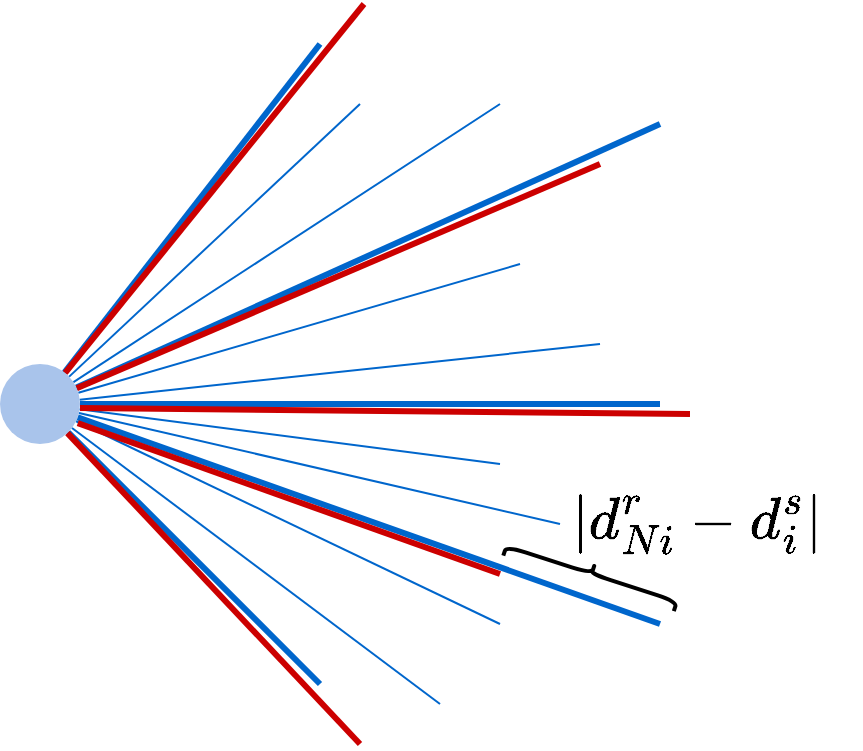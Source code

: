 <mxfile version="22.0.8" type="device">
  <diagram name="Page-1" id="VgABBUC00XYyGofFcONV">
    <mxGraphModel dx="1364" dy="795" grid="1" gridSize="10" guides="1" tooltips="1" connect="1" arrows="1" fold="1" page="1" pageScale="1" pageWidth="850" pageHeight="1100" math="1" shadow="0">
      <root>
        <mxCell id="0" />
        <mxCell id="1" parent="0" />
        <mxCell id="eh8ygS-EYE4qEM9QielO-1" value="" style="ellipse;whiteSpace=wrap;html=1;aspect=fixed;fillColor=#A9C4EB;strokeColor=none;" vertex="1" parent="1">
          <mxGeometry x="80" y="320" width="40" height="40" as="geometry" />
        </mxCell>
        <mxCell id="eh8ygS-EYE4qEM9QielO-2" value="" style="endArrow=none;html=1;rounded=0;strokeWidth=3;strokeColor=#0066CC;" edge="1" parent="1" source="eh8ygS-EYE4qEM9QielO-1">
          <mxGeometry width="50" height="50" relative="1" as="geometry">
            <mxPoint x="180" y="300" as="sourcePoint" />
            <mxPoint x="240" y="160" as="targetPoint" />
          </mxGeometry>
        </mxCell>
        <mxCell id="eh8ygS-EYE4qEM9QielO-4" value="" style="endArrow=none;html=1;rounded=0;strokeWidth=3;strokeColor=#0066CC;" edge="1" parent="1" source="eh8ygS-EYE4qEM9QielO-1">
          <mxGeometry width="50" height="50" relative="1" as="geometry">
            <mxPoint x="121" y="333" as="sourcePoint" />
            <mxPoint x="240" y="480" as="targetPoint" />
          </mxGeometry>
        </mxCell>
        <mxCell id="eh8ygS-EYE4qEM9QielO-6" value="" style="endArrow=none;html=1;rounded=0;strokeWidth=3;strokeColor=#0066CC;" edge="1" parent="1" source="eh8ygS-EYE4qEM9QielO-1">
          <mxGeometry width="50" height="50" relative="1" as="geometry">
            <mxPoint x="131" y="343" as="sourcePoint" />
            <mxPoint x="410" y="340" as="targetPoint" />
          </mxGeometry>
        </mxCell>
        <mxCell id="eh8ygS-EYE4qEM9QielO-7" value="" style="endArrow=none;html=1;rounded=0;strokeWidth=3;strokeColor=#0066CC;" edge="1" parent="1" source="eh8ygS-EYE4qEM9QielO-1">
          <mxGeometry width="50" height="50" relative="1" as="geometry">
            <mxPoint x="141" y="353" as="sourcePoint" />
            <mxPoint x="410" y="200" as="targetPoint" />
          </mxGeometry>
        </mxCell>
        <mxCell id="eh8ygS-EYE4qEM9QielO-8" value="" style="endArrow=none;html=1;rounded=0;strokeWidth=3;strokeColor=#0066CC;" edge="1" parent="1" source="eh8ygS-EYE4qEM9QielO-1">
          <mxGeometry width="50" height="50" relative="1" as="geometry">
            <mxPoint x="151" y="363" as="sourcePoint" />
            <mxPoint x="410" y="450" as="targetPoint" />
          </mxGeometry>
        </mxCell>
        <mxCell id="eh8ygS-EYE4qEM9QielO-9" value="" style="endArrow=none;html=1;rounded=0;strokeColor=#0066CC;" edge="1" parent="1" source="eh8ygS-EYE4qEM9QielO-1">
          <mxGeometry width="50" height="50" relative="1" as="geometry">
            <mxPoint x="580" y="440" as="sourcePoint" />
            <mxPoint x="260" y="190" as="targetPoint" />
          </mxGeometry>
        </mxCell>
        <mxCell id="eh8ygS-EYE4qEM9QielO-10" value="" style="endArrow=none;html=1;rounded=0;strokeColor=#0066CC;" edge="1" parent="1" source="eh8ygS-EYE4qEM9QielO-1">
          <mxGeometry width="50" height="50" relative="1" as="geometry">
            <mxPoint x="125" y="336" as="sourcePoint" />
            <mxPoint x="330" y="190" as="targetPoint" />
          </mxGeometry>
        </mxCell>
        <mxCell id="eh8ygS-EYE4qEM9QielO-11" value="" style="endArrow=none;html=1;rounded=0;strokeColor=#0066CC;" edge="1" parent="1" source="eh8ygS-EYE4qEM9QielO-1">
          <mxGeometry width="50" height="50" relative="1" as="geometry">
            <mxPoint x="135" y="346" as="sourcePoint" />
            <mxPoint x="340" y="270" as="targetPoint" />
          </mxGeometry>
        </mxCell>
        <mxCell id="eh8ygS-EYE4qEM9QielO-12" value="" style="endArrow=none;html=1;rounded=0;strokeColor=#0066CC;" edge="1" parent="1" source="eh8ygS-EYE4qEM9QielO-1">
          <mxGeometry width="50" height="50" relative="1" as="geometry">
            <mxPoint x="145" y="356" as="sourcePoint" />
            <mxPoint x="380" y="310" as="targetPoint" />
          </mxGeometry>
        </mxCell>
        <mxCell id="eh8ygS-EYE4qEM9QielO-13" value="" style="endArrow=none;html=1;rounded=0;strokeColor=#0066CC;" edge="1" parent="1" source="eh8ygS-EYE4qEM9QielO-1">
          <mxGeometry width="50" height="50" relative="1" as="geometry">
            <mxPoint x="155" y="366" as="sourcePoint" />
            <mxPoint x="330" y="370" as="targetPoint" />
          </mxGeometry>
        </mxCell>
        <mxCell id="eh8ygS-EYE4qEM9QielO-14" value="" style="endArrow=none;html=1;rounded=0;strokeColor=#0066CC;" edge="1" parent="1" source="eh8ygS-EYE4qEM9QielO-1">
          <mxGeometry width="50" height="50" relative="1" as="geometry">
            <mxPoint x="165" y="376" as="sourcePoint" />
            <mxPoint x="360" y="400" as="targetPoint" />
          </mxGeometry>
        </mxCell>
        <mxCell id="eh8ygS-EYE4qEM9QielO-15" value="" style="endArrow=none;html=1;rounded=0;strokeColor=#0066CC;" edge="1" parent="1" source="eh8ygS-EYE4qEM9QielO-1">
          <mxGeometry width="50" height="50" relative="1" as="geometry">
            <mxPoint x="175" y="386" as="sourcePoint" />
            <mxPoint x="330" y="450" as="targetPoint" />
          </mxGeometry>
        </mxCell>
        <mxCell id="eh8ygS-EYE4qEM9QielO-16" value="" style="endArrow=none;html=1;rounded=0;strokeColor=#0066CC;" edge="1" parent="1" source="eh8ygS-EYE4qEM9QielO-1">
          <mxGeometry width="50" height="50" relative="1" as="geometry">
            <mxPoint x="185" y="396" as="sourcePoint" />
            <mxPoint x="300" y="490" as="targetPoint" />
          </mxGeometry>
        </mxCell>
        <mxCell id="eh8ygS-EYE4qEM9QielO-17" value="" style="endArrow=none;html=1;rounded=0;strokeColor=#CC0000;strokeWidth=3;" edge="1" parent="1" source="eh8ygS-EYE4qEM9QielO-1">
          <mxGeometry width="50" height="50" relative="1" as="geometry">
            <mxPoint x="490" y="450" as="sourcePoint" />
            <mxPoint x="260" y="510" as="targetPoint" />
          </mxGeometry>
        </mxCell>
        <mxCell id="eh8ygS-EYE4qEM9QielO-18" value="" style="endArrow=none;html=1;rounded=0;strokeColor=#CC0000;strokeWidth=3;" edge="1" parent="1">
          <mxGeometry width="50" height="50" relative="1" as="geometry">
            <mxPoint x="118.89" y="349.57" as="sourcePoint" />
            <mxPoint x="330" y="425" as="targetPoint" />
          </mxGeometry>
        </mxCell>
        <mxCell id="eh8ygS-EYE4qEM9QielO-20" value="" style="endArrow=none;html=1;rounded=0;strokeColor=#CC0000;strokeWidth=3;" edge="1" parent="1">
          <mxGeometry width="50" height="50" relative="1" as="geometry">
            <mxPoint x="120" y="342" as="sourcePoint" />
            <mxPoint x="425" y="345" as="targetPoint" />
          </mxGeometry>
        </mxCell>
        <mxCell id="eh8ygS-EYE4qEM9QielO-21" value="" style="endArrow=none;html=1;rounded=0;strokeColor=#CC0000;strokeWidth=3;" edge="1" parent="1" source="eh8ygS-EYE4qEM9QielO-1">
          <mxGeometry width="50" height="50" relative="1" as="geometry">
            <mxPoint x="144" y="385" as="sourcePoint" />
            <mxPoint x="380" y="220" as="targetPoint" />
          </mxGeometry>
        </mxCell>
        <mxCell id="eh8ygS-EYE4qEM9QielO-22" value="" style="endArrow=none;html=1;rounded=0;strokeColor=#CC0000;strokeWidth=3;" edge="1" parent="1" source="eh8ygS-EYE4qEM9QielO-1">
          <mxGeometry width="50" height="50" relative="1" as="geometry">
            <mxPoint x="154" y="395" as="sourcePoint" />
            <mxPoint x="262" y="140" as="targetPoint" />
          </mxGeometry>
        </mxCell>
        <mxCell id="eh8ygS-EYE4qEM9QielO-23" value="" style="shape=curlyBracket;whiteSpace=wrap;html=1;rounded=1;flipH=1;labelPosition=right;verticalLabelPosition=middle;align=left;verticalAlign=middle;rotation=288;strokeWidth=2;" vertex="1" parent="1">
          <mxGeometry x="370.82" y="380.12" width="10" height="89.64" as="geometry" />
        </mxCell>
        <mxCell id="eh8ygS-EYE4qEM9QielO-24" value="$$\left|d^r_{Ni} - d^s_i\right|$$" style="text;html=1;strokeColor=none;fillColor=none;align=center;verticalAlign=middle;whiteSpace=wrap;rounded=0;fontSize=25;" vertex="1" parent="1">
          <mxGeometry x="349" y="384.12" width="160" height="30" as="geometry" />
        </mxCell>
      </root>
    </mxGraphModel>
  </diagram>
</mxfile>
